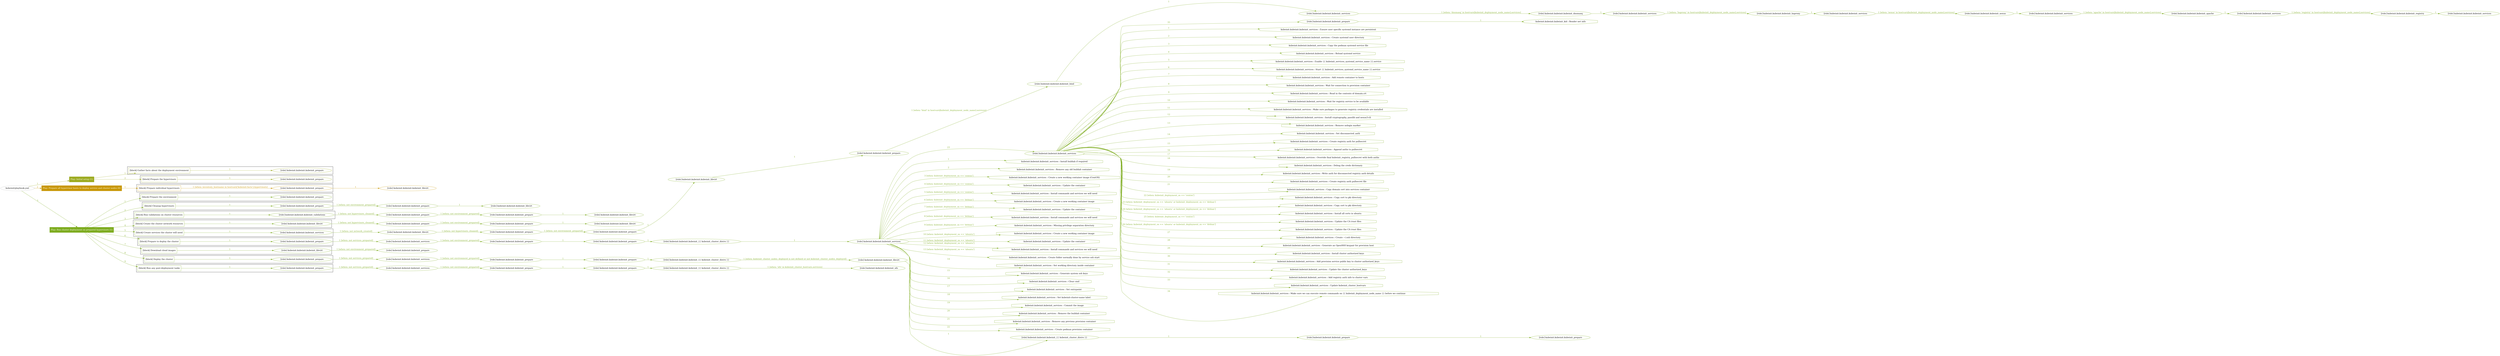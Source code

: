 digraph {
	graph [concentrate=true ordering=in rankdir=LR ratio=fill]
	edge [esep=5 sep=10]
	"kubeinit/playbook.yml" [id=root_node style=dotted]
	play_8774b0be [label="Play: Initial setup (1)" color="#9dab21" fontcolor="#ffffff" id=play_8774b0be shape=box style=filled tooltip=localhost]
	"kubeinit/playbook.yml" -> play_8774b0be [label="1 " color="#9dab21" fontcolor="#9dab21" id=edge_92ead882 labeltooltip="1 " tooltip="1 "]
	subgraph "kubeinit.kubeinit.kubeinit_prepare" {
		role_1db3392f [label="[role] kubeinit.kubeinit.kubeinit_prepare" color="#9dab21" id=role_1db3392f tooltip="kubeinit.kubeinit.kubeinit_prepare"]
	}
	subgraph "kubeinit.kubeinit.kubeinit_prepare" {
		role_54b53b9f [label="[role] kubeinit.kubeinit.kubeinit_prepare" color="#9dab21" id=role_54b53b9f tooltip="kubeinit.kubeinit.kubeinit_prepare"]
	}
	subgraph "Play: Initial setup (1)" {
		play_8774b0be -> block_75f5759e [label=1 color="#9dab21" fontcolor="#9dab21" id=edge_d12cad8c labeltooltip=1 tooltip=1]
		subgraph cluster_block_75f5759e {
			block_75f5759e [label="[block] Gather facts about the deployment environment" color="#9dab21" id=block_75f5759e labeltooltip="Gather facts about the deployment environment" shape=box tooltip="Gather facts about the deployment environment"]
			block_75f5759e -> role_1db3392f [label="1 " color="#9dab21" fontcolor="#9dab21" id=edge_f9d7414e labeltooltip="1 " tooltip="1 "]
		}
		play_8774b0be -> block_de0c59a8 [label=2 color="#9dab21" fontcolor="#9dab21" id=edge_176f17e1 labeltooltip=2 tooltip=2]
		subgraph cluster_block_de0c59a8 {
			block_de0c59a8 [label="[block] Prepare the hypervisors" color="#9dab21" id=block_de0c59a8 labeltooltip="Prepare the hypervisors" shape=box tooltip="Prepare the hypervisors"]
			block_de0c59a8 -> role_54b53b9f [label="1 " color="#9dab21" fontcolor="#9dab21" id=edge_6ca17f86 labeltooltip="1 " tooltip="1 "]
		}
	}
	play_31290392 [label="Play: Prepare all hypervisor hosts to deploy service and cluster nodes (0)" color="#c89704" fontcolor="#ffffff" id=play_31290392 shape=box style=filled tooltip="Play: Prepare all hypervisor hosts to deploy service and cluster nodes (0)"]
	"kubeinit/playbook.yml" -> play_31290392 [label="2 " color="#c89704" fontcolor="#c89704" id=edge_a55784fd labeltooltip="2 " tooltip="2 "]
	subgraph "kubeinit.kubeinit.kubeinit_libvirt" {
		role_3798c1d6 [label="[role] kubeinit.kubeinit.kubeinit_libvirt" color="#c89704" id=role_3798c1d6 tooltip="kubeinit.kubeinit.kubeinit_libvirt"]
	}
	subgraph "kubeinit.kubeinit.kubeinit_prepare" {
		role_c2274149 [label="[role] kubeinit.kubeinit.kubeinit_prepare" color="#c89704" id=role_c2274149 tooltip="kubeinit.kubeinit.kubeinit_prepare"]
		role_c2274149 -> role_3798c1d6 [label="1 " color="#c89704" fontcolor="#c89704" id=edge_2b22efb4 labeltooltip="1 " tooltip="1 "]
	}
	subgraph "Play: Prepare all hypervisor hosts to deploy service and cluster nodes (0)" {
		play_31290392 -> block_699ec554 [label=1 color="#c89704" fontcolor="#c89704" id=edge_7c6943c9 labeltooltip=1 tooltip=1]
		subgraph cluster_block_699ec554 {
			block_699ec554 [label="[block] Prepare individual hypervisors" color="#c89704" id=block_699ec554 labeltooltip="Prepare individual hypervisors" shape=box tooltip="Prepare individual hypervisors"]
			block_699ec554 -> role_c2274149 [label="1 [when: inventory_hostname in hostvars['kubeinit-facts'].hypervisors]" color="#c89704" fontcolor="#c89704" id=edge_d6590f26 labeltooltip="1 [when: inventory_hostname in hostvars['kubeinit-facts'].hypervisors]" tooltip="1 [when: inventory_hostname in hostvars['kubeinit-facts'].hypervisors]"]
		}
	}
	play_0b32c2d6 [label="Play: Run cluster deployment on prepared hypervisors (1)" color="#7eac20" fontcolor="#ffffff" id=play_0b32c2d6 shape=box style=filled tooltip=localhost]
	"kubeinit/playbook.yml" -> play_0b32c2d6 [label="3 " color="#7eac20" fontcolor="#7eac20" id=edge_aefe9e1b labeltooltip="3 " tooltip="3 "]
	subgraph "kubeinit.kubeinit.kubeinit_prepare" {
		role_d953279b [label="[role] kubeinit.kubeinit.kubeinit_prepare" color="#7eac20" id=role_d953279b tooltip="kubeinit.kubeinit.kubeinit_prepare"]
	}
	subgraph "kubeinit.kubeinit.kubeinit_libvirt" {
		role_ea78011c [label="[role] kubeinit.kubeinit.kubeinit_libvirt" color="#7eac20" id=role_ea78011c tooltip="kubeinit.kubeinit.kubeinit_libvirt"]
	}
	subgraph "kubeinit.kubeinit.kubeinit_prepare" {
		role_df1a29f0 [label="[role] kubeinit.kubeinit.kubeinit_prepare" color="#7eac20" id=role_df1a29f0 tooltip="kubeinit.kubeinit.kubeinit_prepare"]
		role_df1a29f0 -> role_ea78011c [label="1 " color="#7eac20" fontcolor="#7eac20" id=edge_437e73a8 labeltooltip="1 " tooltip="1 "]
	}
	subgraph "kubeinit.kubeinit.kubeinit_prepare" {
		role_a1004a87 [label="[role] kubeinit.kubeinit.kubeinit_prepare" color="#7eac20" id=role_a1004a87 tooltip="kubeinit.kubeinit.kubeinit_prepare"]
		role_a1004a87 -> role_df1a29f0 [label="1 [when: not environment_prepared]" color="#7eac20" fontcolor="#7eac20" id=edge_d0d634ce labeltooltip="1 [when: not environment_prepared]" tooltip="1 [when: not environment_prepared]"]
	}
	subgraph "kubeinit.kubeinit.kubeinit_libvirt" {
		role_8ba64a25 [label="[role] kubeinit.kubeinit.kubeinit_libvirt" color="#7eac20" id=role_8ba64a25 tooltip="kubeinit.kubeinit.kubeinit_libvirt"]
	}
	subgraph "kubeinit.kubeinit.kubeinit_prepare" {
		role_1888940d [label="[role] kubeinit.kubeinit.kubeinit_prepare" color="#7eac20" id=role_1888940d tooltip="kubeinit.kubeinit.kubeinit_prepare"]
		role_1888940d -> role_8ba64a25 [label="1 " color="#7eac20" fontcolor="#7eac20" id=edge_ecb25c34 labeltooltip="1 " tooltip="1 "]
	}
	subgraph "kubeinit.kubeinit.kubeinit_prepare" {
		role_4f71d24d [label="[role] kubeinit.kubeinit.kubeinit_prepare" color="#7eac20" id=role_4f71d24d tooltip="kubeinit.kubeinit.kubeinit_prepare"]
		role_4f71d24d -> role_1888940d [label="1 [when: not environment_prepared]" color="#7eac20" fontcolor="#7eac20" id=edge_0ccee9bb labeltooltip="1 [when: not environment_prepared]" tooltip="1 [when: not environment_prepared]"]
	}
	subgraph "kubeinit.kubeinit.kubeinit_validations" {
		role_4d388971 [label="[role] kubeinit.kubeinit.kubeinit_validations" color="#7eac20" id=role_4d388971 tooltip="kubeinit.kubeinit.kubeinit_validations"]
		role_4d388971 -> role_4f71d24d [label="1 [when: not hypervisors_cleaned]" color="#7eac20" fontcolor="#7eac20" id=edge_bb3cddf2 labeltooltip="1 [when: not hypervisors_cleaned]" tooltip="1 [when: not hypervisors_cleaned]"]
	}
	subgraph "kubeinit.kubeinit.kubeinit_libvirt" {
		role_4637c72a [label="[role] kubeinit.kubeinit.kubeinit_libvirt" color="#7eac20" id=role_4637c72a tooltip="kubeinit.kubeinit.kubeinit_libvirt"]
	}
	subgraph "kubeinit.kubeinit.kubeinit_prepare" {
		role_715363f0 [label="[role] kubeinit.kubeinit.kubeinit_prepare" color="#7eac20" id=role_715363f0 tooltip="kubeinit.kubeinit.kubeinit_prepare"]
		role_715363f0 -> role_4637c72a [label="1 " color="#7eac20" fontcolor="#7eac20" id=edge_e6294726 labeltooltip="1 " tooltip="1 "]
	}
	subgraph "kubeinit.kubeinit.kubeinit_prepare" {
		role_c792ef82 [label="[role] kubeinit.kubeinit.kubeinit_prepare" color="#7eac20" id=role_c792ef82 tooltip="kubeinit.kubeinit.kubeinit_prepare"]
		role_c792ef82 -> role_715363f0 [label="1 [when: not environment_prepared]" color="#7eac20" fontcolor="#7eac20" id=edge_2799901a labeltooltip="1 [when: not environment_prepared]" tooltip="1 [when: not environment_prepared]"]
	}
	subgraph "kubeinit.kubeinit.kubeinit_libvirt" {
		role_946191e3 [label="[role] kubeinit.kubeinit.kubeinit_libvirt" color="#7eac20" id=role_946191e3 tooltip="kubeinit.kubeinit.kubeinit_libvirt"]
		role_946191e3 -> role_c792ef82 [label="1 [when: not hypervisors_cleaned]" color="#7eac20" fontcolor="#7eac20" id=edge_c8dd2a8d labeltooltip="1 [when: not hypervisors_cleaned]" tooltip="1 [when: not hypervisors_cleaned]"]
	}
	subgraph "kubeinit.kubeinit.kubeinit_services" {
		role_bd8540e7 [label="[role] kubeinit.kubeinit.kubeinit_services" color="#7eac20" id=role_bd8540e7 tooltip="kubeinit.kubeinit.kubeinit_services"]
	}
	subgraph "kubeinit.kubeinit.kubeinit_registry" {
		role_774b4d88 [label="[role] kubeinit.kubeinit.kubeinit_registry" color="#7eac20" id=role_774b4d88 tooltip="kubeinit.kubeinit.kubeinit_registry"]
		role_774b4d88 -> role_bd8540e7 [label="1 " color="#7eac20" fontcolor="#7eac20" id=edge_14ee3b3d labeltooltip="1 " tooltip="1 "]
	}
	subgraph "kubeinit.kubeinit.kubeinit_services" {
		role_f8d15bce [label="[role] kubeinit.kubeinit.kubeinit_services" color="#7eac20" id=role_f8d15bce tooltip="kubeinit.kubeinit.kubeinit_services"]
		role_f8d15bce -> role_774b4d88 [label="1 [when: 'registry' in hostvars[kubeinit_deployment_node_name].services]" color="#7eac20" fontcolor="#7eac20" id=edge_18e31b6c labeltooltip="1 [when: 'registry' in hostvars[kubeinit_deployment_node_name].services]" tooltip="1 [when: 'registry' in hostvars[kubeinit_deployment_node_name].services]"]
	}
	subgraph "kubeinit.kubeinit.kubeinit_apache" {
		role_4e741f67 [label="[role] kubeinit.kubeinit.kubeinit_apache" color="#7eac20" id=role_4e741f67 tooltip="kubeinit.kubeinit.kubeinit_apache"]
		role_4e741f67 -> role_f8d15bce [label="1 " color="#7eac20" fontcolor="#7eac20" id=edge_6335d9b0 labeltooltip="1 " tooltip="1 "]
	}
	subgraph "kubeinit.kubeinit.kubeinit_services" {
		role_f25d28c1 [label="[role] kubeinit.kubeinit.kubeinit_services" color="#7eac20" id=role_f25d28c1 tooltip="kubeinit.kubeinit.kubeinit_services"]
		role_f25d28c1 -> role_4e741f67 [label="1 [when: 'apache' in hostvars[kubeinit_deployment_node_name].services]" color="#7eac20" fontcolor="#7eac20" id=edge_ea0bd2db labeltooltip="1 [when: 'apache' in hostvars[kubeinit_deployment_node_name].services]" tooltip="1 [when: 'apache' in hostvars[kubeinit_deployment_node_name].services]"]
	}
	subgraph "kubeinit.kubeinit.kubeinit_nexus" {
		role_7701eaa9 [label="[role] kubeinit.kubeinit.kubeinit_nexus" color="#7eac20" id=role_7701eaa9 tooltip="kubeinit.kubeinit.kubeinit_nexus"]
		role_7701eaa9 -> role_f25d28c1 [label="1 " color="#7eac20" fontcolor="#7eac20" id=edge_06eb2cdf labeltooltip="1 " tooltip="1 "]
	}
	subgraph "kubeinit.kubeinit.kubeinit_services" {
		role_c266e1cb [label="[role] kubeinit.kubeinit.kubeinit_services" color="#7eac20" id=role_c266e1cb tooltip="kubeinit.kubeinit.kubeinit_services"]
		role_c266e1cb -> role_7701eaa9 [label="1 [when: 'nexus' in hostvars[kubeinit_deployment_node_name].services]" color="#7eac20" fontcolor="#7eac20" id=edge_0884a549 labeltooltip="1 [when: 'nexus' in hostvars[kubeinit_deployment_node_name].services]" tooltip="1 [when: 'nexus' in hostvars[kubeinit_deployment_node_name].services]"]
	}
	subgraph "kubeinit.kubeinit.kubeinit_haproxy" {
		role_8fd268df [label="[role] kubeinit.kubeinit.kubeinit_haproxy" color="#7eac20" id=role_8fd268df tooltip="kubeinit.kubeinit.kubeinit_haproxy"]
		role_8fd268df -> role_c266e1cb [label="1 " color="#7eac20" fontcolor="#7eac20" id=edge_62abe4b1 labeltooltip="1 " tooltip="1 "]
	}
	subgraph "kubeinit.kubeinit.kubeinit_services" {
		role_57c3b954 [label="[role] kubeinit.kubeinit.kubeinit_services" color="#7eac20" id=role_57c3b954 tooltip="kubeinit.kubeinit.kubeinit_services"]
		role_57c3b954 -> role_8fd268df [label="1 [when: 'haproxy' in hostvars[kubeinit_deployment_node_name].services]" color="#7eac20" fontcolor="#7eac20" id=edge_6fe186a4 labeltooltip="1 [when: 'haproxy' in hostvars[kubeinit_deployment_node_name].services]" tooltip="1 [when: 'haproxy' in hostvars[kubeinit_deployment_node_name].services]"]
	}
	subgraph "kubeinit.kubeinit.kubeinit_dnsmasq" {
		role_00f175bc [label="[role] kubeinit.kubeinit.kubeinit_dnsmasq" color="#7eac20" id=role_00f175bc tooltip="kubeinit.kubeinit.kubeinit_dnsmasq"]
		role_00f175bc -> role_57c3b954 [label="1 " color="#7eac20" fontcolor="#7eac20" id=edge_96797b1a labeltooltip="1 " tooltip="1 "]
	}
	subgraph "kubeinit.kubeinit.kubeinit_services" {
		role_c22f41ba [label="[role] kubeinit.kubeinit.kubeinit_services" color="#7eac20" id=role_c22f41ba tooltip="kubeinit.kubeinit.kubeinit_services"]
		role_c22f41ba -> role_00f175bc [label="1 [when: 'dnsmasq' in hostvars[kubeinit_deployment_node_name].services]" color="#7eac20" fontcolor="#7eac20" id=edge_6a021b92 labeltooltip="1 [when: 'dnsmasq' in hostvars[kubeinit_deployment_node_name].services]" tooltip="1 [when: 'dnsmasq' in hostvars[kubeinit_deployment_node_name].services]"]
	}
	subgraph "kubeinit.kubeinit.kubeinit_bind" {
		role_ad540df6 [label="[role] kubeinit.kubeinit.kubeinit_bind" color="#7eac20" id=role_ad540df6 tooltip="kubeinit.kubeinit.kubeinit_bind"]
		role_ad540df6 -> role_c22f41ba [label="1 " color="#7eac20" fontcolor="#7eac20" id=edge_9d96789f labeltooltip="1 " tooltip="1 "]
	}
	subgraph "kubeinit.kubeinit.kubeinit_prepare" {
		role_d3eb1b7e [label="[role] kubeinit.kubeinit.kubeinit_prepare" color="#7eac20" id=role_d3eb1b7e tooltip="kubeinit.kubeinit.kubeinit_prepare"]
		role_d3eb1b7e -> role_ad540df6 [label="1 [when: 'bind' in hostvars[kubeinit_deployment_node_name].services]" color="#7eac20" fontcolor="#7eac20" id=edge_265d057b labeltooltip="1 [when: 'bind' in hostvars[kubeinit_deployment_node_name].services]" tooltip="1 [when: 'bind' in hostvars[kubeinit_deployment_node_name].services]"]
	}
	subgraph "kubeinit.kubeinit.kubeinit_libvirt" {
		role_bacbe07d [label="[role] kubeinit.kubeinit.kubeinit_libvirt" color="#7eac20" id=role_bacbe07d tooltip="kubeinit.kubeinit.kubeinit_libvirt"]
		role_bacbe07d -> role_d3eb1b7e [label="1 " color="#7eac20" fontcolor="#7eac20" id=edge_db7d3180 labeltooltip="1 " tooltip="1 "]
	}
	subgraph "kubeinit.kubeinit.kubeinit_prepare" {
		role_0b0d3f0a [label="[role] kubeinit.kubeinit.kubeinit_prepare" color="#7eac20" id=role_0b0d3f0a tooltip="kubeinit.kubeinit.kubeinit_prepare"]
		role_0b0d3f0a -> role_bacbe07d [label="1 " color="#7eac20" fontcolor="#7eac20" id=edge_718ef7ad labeltooltip="1 " tooltip="1 "]
	}
	subgraph "kubeinit.kubeinit.kubeinit_prepare" {
		role_5fee6f0a [label="[role] kubeinit.kubeinit.kubeinit_prepare" color="#7eac20" id=role_5fee6f0a tooltip="kubeinit.kubeinit.kubeinit_prepare"]
		role_5fee6f0a -> role_0b0d3f0a [label="1 [when: not environment_prepared]" color="#7eac20" fontcolor="#7eac20" id=edge_a136906c labeltooltip="1 [when: not environment_prepared]" tooltip="1 [when: not environment_prepared]"]
	}
	subgraph "kubeinit.kubeinit.kubeinit_libvirt" {
		role_64f3bfda [label="[role] kubeinit.kubeinit.kubeinit_libvirt" color="#7eac20" id=role_64f3bfda tooltip="kubeinit.kubeinit.kubeinit_libvirt"]
		role_64f3bfda -> role_5fee6f0a [label="1 [when: not hypervisors_cleaned]" color="#7eac20" fontcolor="#7eac20" id=edge_8cb4c36d labeltooltip="1 [when: not hypervisors_cleaned]" tooltip="1 [when: not hypervisors_cleaned]"]
	}
	subgraph "kubeinit.kubeinit.kubeinit_services" {
		role_c8073d90 [label="[role] kubeinit.kubeinit.kubeinit_services" color="#7eac20" id=role_c8073d90 tooltip="kubeinit.kubeinit.kubeinit_services"]
		role_c8073d90 -> role_64f3bfda [label="1 [when: not network_created]" color="#7eac20" fontcolor="#7eac20" id=edge_8594a2e7 labeltooltip="1 [when: not network_created]" tooltip="1 [when: not network_created]"]
	}
	subgraph "kubeinit.kubeinit.kubeinit_prepare" {
		role_23b8cc78 [label="[role] kubeinit.kubeinit.kubeinit_prepare" color="#7eac20" id=role_23b8cc78 tooltip="kubeinit.kubeinit.kubeinit_prepare"]
		task_e87f78fa [label="kubeinit.kubeinit.kubeinit_kid : Render net info" color="#7eac20" id=task_e87f78fa shape=octagon tooltip="kubeinit.kubeinit.kubeinit_kid : Render net info"]
		role_23b8cc78 -> task_e87f78fa [label="1 " color="#7eac20" fontcolor="#7eac20" id=edge_b864a1bd labeltooltip="1 " tooltip="1 "]
	}
	subgraph "kubeinit.kubeinit.kubeinit_services" {
		role_0b931988 [label="[role] kubeinit.kubeinit.kubeinit_services" color="#7eac20" id=role_0b931988 tooltip="kubeinit.kubeinit.kubeinit_services"]
		task_8e6358ee [label="kubeinit.kubeinit.kubeinit_services : Ensure user specific systemd instance are persistent" color="#7eac20" id=task_8e6358ee shape=octagon tooltip="kubeinit.kubeinit.kubeinit_services : Ensure user specific systemd instance are persistent"]
		role_0b931988 -> task_8e6358ee [label="1 " color="#7eac20" fontcolor="#7eac20" id=edge_70976d4d labeltooltip="1 " tooltip="1 "]
		task_d30d2c7b [label="kubeinit.kubeinit.kubeinit_services : Create systemd user directory" color="#7eac20" id=task_d30d2c7b shape=octagon tooltip="kubeinit.kubeinit.kubeinit_services : Create systemd user directory"]
		role_0b931988 -> task_d30d2c7b [label="2 " color="#7eac20" fontcolor="#7eac20" id=edge_af42335c labeltooltip="2 " tooltip="2 "]
		task_0d0ac71a [label="kubeinit.kubeinit.kubeinit_services : Copy the podman systemd service file" color="#7eac20" id=task_0d0ac71a shape=octagon tooltip="kubeinit.kubeinit.kubeinit_services : Copy the podman systemd service file"]
		role_0b931988 -> task_0d0ac71a [label="3 " color="#7eac20" fontcolor="#7eac20" id=edge_460931c7 labeltooltip="3 " tooltip="3 "]
		task_f2f97e0a [label="kubeinit.kubeinit.kubeinit_services : Reload systemd service" color="#7eac20" id=task_f2f97e0a shape=octagon tooltip="kubeinit.kubeinit.kubeinit_services : Reload systemd service"]
		role_0b931988 -> task_f2f97e0a [label="4 " color="#7eac20" fontcolor="#7eac20" id=edge_f1b06a69 labeltooltip="4 " tooltip="4 "]
		task_cee9300f [label="kubeinit.kubeinit.kubeinit_services : Enable {{ kubeinit_services_systemd_service_name }}.service" color="#7eac20" id=task_cee9300f shape=octagon tooltip="kubeinit.kubeinit.kubeinit_services : Enable {{ kubeinit_services_systemd_service_name }}.service"]
		role_0b931988 -> task_cee9300f [label="5 " color="#7eac20" fontcolor="#7eac20" id=edge_416ed9bc labeltooltip="5 " tooltip="5 "]
		task_d300cb37 [label="kubeinit.kubeinit.kubeinit_services : Start {{ kubeinit_services_systemd_service_name }}.service" color="#7eac20" id=task_d300cb37 shape=octagon tooltip="kubeinit.kubeinit.kubeinit_services : Start {{ kubeinit_services_systemd_service_name }}.service"]
		role_0b931988 -> task_d300cb37 [label="6 " color="#7eac20" fontcolor="#7eac20" id=edge_761bda50 labeltooltip="6 " tooltip="6 "]
		task_dfc699cd [label="kubeinit.kubeinit.kubeinit_services : Add remote container to hosts" color="#7eac20" id=task_dfc699cd shape=octagon tooltip="kubeinit.kubeinit.kubeinit_services : Add remote container to hosts"]
		role_0b931988 -> task_dfc699cd [label="7 " color="#7eac20" fontcolor="#7eac20" id=edge_483e7bc7 labeltooltip="7 " tooltip="7 "]
		task_3c8a3a94 [label="kubeinit.kubeinit.kubeinit_services : Wait for connection to provision container" color="#7eac20" id=task_3c8a3a94 shape=octagon tooltip="kubeinit.kubeinit.kubeinit_services : Wait for connection to provision container"]
		role_0b931988 -> task_3c8a3a94 [label="8 " color="#7eac20" fontcolor="#7eac20" id=edge_d02d9286 labeltooltip="8 " tooltip="8 "]
		task_a9eeb6cc [label="kubeinit.kubeinit.kubeinit_services : Read in the contents of domain.crt" color="#7eac20" id=task_a9eeb6cc shape=octagon tooltip="kubeinit.kubeinit.kubeinit_services : Read in the contents of domain.crt"]
		role_0b931988 -> task_a9eeb6cc [label="9 " color="#7eac20" fontcolor="#7eac20" id=edge_f1ea626e labeltooltip="9 " tooltip="9 "]
		task_1c89e1c5 [label="kubeinit.kubeinit.kubeinit_services : Wait for registry service to be available" color="#7eac20" id=task_1c89e1c5 shape=octagon tooltip="kubeinit.kubeinit.kubeinit_services : Wait for registry service to be available"]
		role_0b931988 -> task_1c89e1c5 [label="10 " color="#7eac20" fontcolor="#7eac20" id=edge_1b1d1f3e labeltooltip="10 " tooltip="10 "]
		task_866ba4bb [label="kubeinit.kubeinit.kubeinit_services : Make sure packages to generate registry credentials are installed" color="#7eac20" id=task_866ba4bb shape=octagon tooltip="kubeinit.kubeinit.kubeinit_services : Make sure packages to generate registry credentials are installed"]
		role_0b931988 -> task_866ba4bb [label="11 " color="#7eac20" fontcolor="#7eac20" id=edge_68a05267 labeltooltip="11 " tooltip="11 "]
		task_b51231b5 [label="kubeinit.kubeinit.kubeinit_services : Install cryptography, passlib and nexus3-cli" color="#7eac20" id=task_b51231b5 shape=octagon tooltip="kubeinit.kubeinit.kubeinit_services : Install cryptography, passlib and nexus3-cli"]
		role_0b931988 -> task_b51231b5 [label="12 " color="#7eac20" fontcolor="#7eac20" id=edge_83d80ad8 labeltooltip="12 " tooltip="12 "]
		task_9ecb496d [label="kubeinit.kubeinit.kubeinit_services : Remove nologin marker" color="#7eac20" id=task_9ecb496d shape=octagon tooltip="kubeinit.kubeinit.kubeinit_services : Remove nologin marker"]
		role_0b931988 -> task_9ecb496d [label="13 " color="#7eac20" fontcolor="#7eac20" id=edge_a4dba48c labeltooltip="13 " tooltip="13 "]
		task_3a5868a0 [label="kubeinit.kubeinit.kubeinit_services : Set disconnected_auth" color="#7eac20" id=task_3a5868a0 shape=octagon tooltip="kubeinit.kubeinit.kubeinit_services : Set disconnected_auth"]
		role_0b931988 -> task_3a5868a0 [label="14 " color="#7eac20" fontcolor="#7eac20" id=edge_d191f5f8 labeltooltip="14 " tooltip="14 "]
		task_e254ff9c [label="kubeinit.kubeinit.kubeinit_services : Create registry auth for pullsecret" color="#7eac20" id=task_e254ff9c shape=octagon tooltip="kubeinit.kubeinit.kubeinit_services : Create registry auth for pullsecret"]
		role_0b931988 -> task_e254ff9c [label="15 " color="#7eac20" fontcolor="#7eac20" id=edge_525e7d64 labeltooltip="15 " tooltip="15 "]
		task_0dc2affd [label="kubeinit.kubeinit.kubeinit_services : Append auths to pullsecret" color="#7eac20" id=task_0dc2affd shape=octagon tooltip="kubeinit.kubeinit.kubeinit_services : Append auths to pullsecret"]
		role_0b931988 -> task_0dc2affd [label="16 " color="#7eac20" fontcolor="#7eac20" id=edge_7249c8e1 labeltooltip="16 " tooltip="16 "]
		task_b30a85b5 [label="kubeinit.kubeinit.kubeinit_services : Override final kubeinit_registry_pullsecret with both auths" color="#7eac20" id=task_b30a85b5 shape=octagon tooltip="kubeinit.kubeinit.kubeinit_services : Override final kubeinit_registry_pullsecret with both auths"]
		role_0b931988 -> task_b30a85b5 [label="17 " color="#7eac20" fontcolor="#7eac20" id=edge_9500c517 labeltooltip="17 " tooltip="17 "]
		task_289448ab [label="kubeinit.kubeinit.kubeinit_services : Debug the creds dictionary" color="#7eac20" id=task_289448ab shape=octagon tooltip="kubeinit.kubeinit.kubeinit_services : Debug the creds dictionary"]
		role_0b931988 -> task_289448ab [label="18 " color="#7eac20" fontcolor="#7eac20" id=edge_06876b94 labeltooltip="18 " tooltip="18 "]
		task_d53efdfe [label="kubeinit.kubeinit.kubeinit_services : Write auth for disconnected registry auth details" color="#7eac20" id=task_d53efdfe shape=octagon tooltip="kubeinit.kubeinit.kubeinit_services : Write auth for disconnected registry auth details"]
		role_0b931988 -> task_d53efdfe [label="19 " color="#7eac20" fontcolor="#7eac20" id=edge_53ee1f42 labeltooltip="19 " tooltip="19 "]
		task_386d823d [label="kubeinit.kubeinit.kubeinit_services : Create registry auth pullsecret file" color="#7eac20" id=task_386d823d shape=octagon tooltip="kubeinit.kubeinit.kubeinit_services : Create registry auth pullsecret file"]
		role_0b931988 -> task_386d823d [label="20 " color="#7eac20" fontcolor="#7eac20" id=edge_f3721bea labeltooltip="20 " tooltip="20 "]
		task_dd2c49db [label="kubeinit.kubeinit.kubeinit_services : Copy domain cert into services container" color="#7eac20" id=task_dd2c49db shape=octagon tooltip="kubeinit.kubeinit.kubeinit_services : Copy domain cert into services container"]
		role_0b931988 -> task_dd2c49db [label="21 " color="#7eac20" fontcolor="#7eac20" id=edge_3bd8823f labeltooltip="21 " tooltip="21 "]
		task_80c1392b [label="kubeinit.kubeinit.kubeinit_services : Copy cert to pki directory" color="#7eac20" id=task_80c1392b shape=octagon tooltip="kubeinit.kubeinit.kubeinit_services : Copy cert to pki directory"]
		role_0b931988 -> task_80c1392b [label="22 [when: kubeinit_deployment_os == 'centos']" color="#7eac20" fontcolor="#7eac20" id=edge_2fdb26c5 labeltooltip="22 [when: kubeinit_deployment_os == 'centos']" tooltip="22 [when: kubeinit_deployment_os == 'centos']"]
		task_c9712d68 [label="kubeinit.kubeinit.kubeinit_services : Copy cert to pki directory" color="#7eac20" id=task_c9712d68 shape=octagon tooltip="kubeinit.kubeinit.kubeinit_services : Copy cert to pki directory"]
		role_0b931988 -> task_c9712d68 [label="23 [when: kubeinit_deployment_os == 'ubuntu' or kubeinit_deployment_os == 'debian']" color="#7eac20" fontcolor="#7eac20" id=edge_1956d030 labeltooltip="23 [when: kubeinit_deployment_os == 'ubuntu' or kubeinit_deployment_os == 'debian']" tooltip="23 [when: kubeinit_deployment_os == 'ubuntu' or kubeinit_deployment_os == 'debian']"]
		task_da2b4f51 [label="kubeinit.kubeinit.kubeinit_services : Install all certs in ubuntu" color="#7eac20" id=task_da2b4f51 shape=octagon tooltip="kubeinit.kubeinit.kubeinit_services : Install all certs in ubuntu"]
		role_0b931988 -> task_da2b4f51 [label="24 [when: kubeinit_deployment_os == 'ubuntu' or kubeinit_deployment_os == 'debian']" color="#7eac20" fontcolor="#7eac20" id=edge_58b9be79 labeltooltip="24 [when: kubeinit_deployment_os == 'ubuntu' or kubeinit_deployment_os == 'debian']" tooltip="24 [when: kubeinit_deployment_os == 'ubuntu' or kubeinit_deployment_os == 'debian']"]
		task_b94e2bfd [label="kubeinit.kubeinit.kubeinit_services : Update the CA trust files" color="#7eac20" id=task_b94e2bfd shape=octagon tooltip="kubeinit.kubeinit.kubeinit_services : Update the CA trust files"]
		role_0b931988 -> task_b94e2bfd [label="25 [when: kubeinit_deployment_os == 'centos']" color="#7eac20" fontcolor="#7eac20" id=edge_474a425c labeltooltip="25 [when: kubeinit_deployment_os == 'centos']" tooltip="25 [when: kubeinit_deployment_os == 'centos']"]
		task_7583adc7 [label="kubeinit.kubeinit.kubeinit_services : Update the CA trust files" color="#7eac20" id=task_7583adc7 shape=octagon tooltip="kubeinit.kubeinit.kubeinit_services : Update the CA trust files"]
		role_0b931988 -> task_7583adc7 [label="26 [when: kubeinit_deployment_os == 'ubuntu' or kubeinit_deployment_os == 'debian']" color="#7eac20" fontcolor="#7eac20" id=edge_8f9f623b labeltooltip="26 [when: kubeinit_deployment_os == 'ubuntu' or kubeinit_deployment_os == 'debian']" tooltip="26 [when: kubeinit_deployment_os == 'ubuntu' or kubeinit_deployment_os == 'debian']"]
		task_ca400b58 [label="kubeinit.kubeinit.kubeinit_services : Create ~/.ssh directory" color="#7eac20" id=task_ca400b58 shape=octagon tooltip="kubeinit.kubeinit.kubeinit_services : Create ~/.ssh directory"]
		role_0b931988 -> task_ca400b58 [label="27 " color="#7eac20" fontcolor="#7eac20" id=edge_56f13eb9 labeltooltip="27 " tooltip="27 "]
		task_c635438b [label="kubeinit.kubeinit.kubeinit_services : Generate an OpenSSH keypair for provision host" color="#7eac20" id=task_c635438b shape=octagon tooltip="kubeinit.kubeinit.kubeinit_services : Generate an OpenSSH keypair for provision host"]
		role_0b931988 -> task_c635438b [label="28 " color="#7eac20" fontcolor="#7eac20" id=edge_3fa2f6e7 labeltooltip="28 " tooltip="28 "]
		task_5e229cdd [label="kubeinit.kubeinit.kubeinit_services : Install cluster authorized keys" color="#7eac20" id=task_5e229cdd shape=octagon tooltip="kubeinit.kubeinit.kubeinit_services : Install cluster authorized keys"]
		role_0b931988 -> task_5e229cdd [label="29 " color="#7eac20" fontcolor="#7eac20" id=edge_5ee8cca7 labeltooltip="29 " tooltip="29 "]
		task_363f955c [label="kubeinit.kubeinit.kubeinit_services : Add provision service public key to cluster authorized_keys" color="#7eac20" id=task_363f955c shape=octagon tooltip="kubeinit.kubeinit.kubeinit_services : Add provision service public key to cluster authorized_keys"]
		role_0b931988 -> task_363f955c [label="30 " color="#7eac20" fontcolor="#7eac20" id=edge_9458e4ff labeltooltip="30 " tooltip="30 "]
		task_78f75cee [label="kubeinit.kubeinit.kubeinit_services : Update the cluster authorized_keys" color="#7eac20" id=task_78f75cee shape=octagon tooltip="kubeinit.kubeinit.kubeinit_services : Update the cluster authorized_keys"]
		role_0b931988 -> task_78f75cee [label="31 " color="#7eac20" fontcolor="#7eac20" id=edge_5c26e2d5 labeltooltip="31 " tooltip="31 "]
		task_ec5f6b58 [label="kubeinit.kubeinit.kubeinit_services : Add registry auth info to cluster vars" color="#7eac20" id=task_ec5f6b58 shape=octagon tooltip="kubeinit.kubeinit.kubeinit_services : Add registry auth info to cluster vars"]
		role_0b931988 -> task_ec5f6b58 [label="32 " color="#7eac20" fontcolor="#7eac20" id=edge_78f789a0 labeltooltip="32 " tooltip="32 "]
		task_bbbeee8a [label="kubeinit.kubeinit.kubeinit_services : Update kubeinit_cluster_hostvars" color="#7eac20" id=task_bbbeee8a shape=octagon tooltip="kubeinit.kubeinit.kubeinit_services : Update kubeinit_cluster_hostvars"]
		role_0b931988 -> task_bbbeee8a [label="33 " color="#7eac20" fontcolor="#7eac20" id=edge_b6c04300 labeltooltip="33 " tooltip="33 "]
		task_f7f09008 [label="kubeinit.kubeinit.kubeinit_services : Make sure we can execute remote commands on {{ kubeinit_deployment_node_name }} before we continue" color="#7eac20" id=task_f7f09008 shape=octagon tooltip="kubeinit.kubeinit.kubeinit_services : Make sure we can execute remote commands on {{ kubeinit_deployment_node_name }} before we continue"]
		role_0b931988 -> task_f7f09008 [label="34 " color="#7eac20" fontcolor="#7eac20" id=edge_694b062b labeltooltip="34 " tooltip="34 "]
		role_0b931988 -> role_23b8cc78 [label="35 " color="#7eac20" fontcolor="#7eac20" id=edge_35185530 labeltooltip="35 " tooltip="35 "]
	}
	subgraph "kubeinit.kubeinit.kubeinit_services" {
		role_f34e386b [label="[role] kubeinit.kubeinit.kubeinit_services" color="#7eac20" id=role_f34e386b tooltip="kubeinit.kubeinit.kubeinit_services"]
		task_5865f360 [label="kubeinit.kubeinit.kubeinit_services : Install buildah if required" color="#7eac20" id=task_5865f360 shape=octagon tooltip="kubeinit.kubeinit.kubeinit_services : Install buildah if required"]
		role_f34e386b -> task_5865f360 [label="1 " color="#7eac20" fontcolor="#7eac20" id=edge_eef30135 labeltooltip="1 " tooltip="1 "]
		task_67d72118 [label="kubeinit.kubeinit.kubeinit_services : Remove any old buildah container" color="#7eac20" id=task_67d72118 shape=octagon tooltip="kubeinit.kubeinit.kubeinit_services : Remove any old buildah container"]
		role_f34e386b -> task_67d72118 [label="2 " color="#7eac20" fontcolor="#7eac20" id=edge_45fc4868 labeltooltip="2 " tooltip="2 "]
		task_8a63b066 [label="kubeinit.kubeinit.kubeinit_services : Create a new working container image (CentOS)" color="#7eac20" id=task_8a63b066 shape=octagon tooltip="kubeinit.kubeinit.kubeinit_services : Create a new working container image (CentOS)"]
		role_f34e386b -> task_8a63b066 [label="3 [when: kubeinit_deployment_os == 'centos']" color="#7eac20" fontcolor="#7eac20" id=edge_25129d1c labeltooltip="3 [when: kubeinit_deployment_os == 'centos']" tooltip="3 [when: kubeinit_deployment_os == 'centos']"]
		task_36602109 [label="kubeinit.kubeinit.kubeinit_services : Update the container" color="#7eac20" id=task_36602109 shape=octagon tooltip="kubeinit.kubeinit.kubeinit_services : Update the container"]
		role_f34e386b -> task_36602109 [label="4 [when: kubeinit_deployment_os == 'centos']" color="#7eac20" fontcolor="#7eac20" id=edge_f977a5c2 labeltooltip="4 [when: kubeinit_deployment_os == 'centos']" tooltip="4 [when: kubeinit_deployment_os == 'centos']"]
		task_d63ae56f [label="kubeinit.kubeinit.kubeinit_services : Install commands and services we will need" color="#7eac20" id=task_d63ae56f shape=octagon tooltip="kubeinit.kubeinit.kubeinit_services : Install commands and services we will need"]
		role_f34e386b -> task_d63ae56f [label="5 [when: kubeinit_deployment_os == 'centos']" color="#7eac20" fontcolor="#7eac20" id=edge_f3089ecb labeltooltip="5 [when: kubeinit_deployment_os == 'centos']" tooltip="5 [when: kubeinit_deployment_os == 'centos']"]
		task_03b52109 [label="kubeinit.kubeinit.kubeinit_services : Create a new working container image" color="#7eac20" id=task_03b52109 shape=octagon tooltip="kubeinit.kubeinit.kubeinit_services : Create a new working container image"]
		role_f34e386b -> task_03b52109 [label="6 [when: kubeinit_deployment_os == 'debian']" color="#7eac20" fontcolor="#7eac20" id=edge_05d06760 labeltooltip="6 [when: kubeinit_deployment_os == 'debian']" tooltip="6 [when: kubeinit_deployment_os == 'debian']"]
		task_df51ba9d [label="kubeinit.kubeinit.kubeinit_services : Update the container" color="#7eac20" id=task_df51ba9d shape=octagon tooltip="kubeinit.kubeinit.kubeinit_services : Update the container"]
		role_f34e386b -> task_df51ba9d [label="7 [when: kubeinit_deployment_os == 'debian']" color="#7eac20" fontcolor="#7eac20" id=edge_8cfd525c labeltooltip="7 [when: kubeinit_deployment_os == 'debian']" tooltip="7 [when: kubeinit_deployment_os == 'debian']"]
		task_9f1d13b0 [label="kubeinit.kubeinit.kubeinit_services : Install commands and services we will need" color="#7eac20" id=task_9f1d13b0 shape=octagon tooltip="kubeinit.kubeinit.kubeinit_services : Install commands and services we will need"]
		role_f34e386b -> task_9f1d13b0 [label="8 [when: kubeinit_deployment_os == 'debian']" color="#7eac20" fontcolor="#7eac20" id=edge_4df116a1 labeltooltip="8 [when: kubeinit_deployment_os == 'debian']" tooltip="8 [when: kubeinit_deployment_os == 'debian']"]
		task_c255f3ca [label="kubeinit.kubeinit.kubeinit_services : Missing privilege separation directory" color="#7eac20" id=task_c255f3ca shape=octagon tooltip="kubeinit.kubeinit.kubeinit_services : Missing privilege separation directory"]
		role_f34e386b -> task_c255f3ca [label="9 [when: kubeinit_deployment_os == 'debian']" color="#7eac20" fontcolor="#7eac20" id=edge_41e48e2f labeltooltip="9 [when: kubeinit_deployment_os == 'debian']" tooltip="9 [when: kubeinit_deployment_os == 'debian']"]
		task_7850e8a7 [label="kubeinit.kubeinit.kubeinit_services : Create a new working container image" color="#7eac20" id=task_7850e8a7 shape=octagon tooltip="kubeinit.kubeinit.kubeinit_services : Create a new working container image"]
		role_f34e386b -> task_7850e8a7 [label="10 [when: kubeinit_deployment_os == 'ubuntu']" color="#7eac20" fontcolor="#7eac20" id=edge_a3dbaa45 labeltooltip="10 [when: kubeinit_deployment_os == 'ubuntu']" tooltip="10 [when: kubeinit_deployment_os == 'ubuntu']"]
		task_0f769682 [label="kubeinit.kubeinit.kubeinit_services : Update the container" color="#7eac20" id=task_0f769682 shape=octagon tooltip="kubeinit.kubeinit.kubeinit_services : Update the container"]
		role_f34e386b -> task_0f769682 [label="11 [when: kubeinit_deployment_os == 'ubuntu']" color="#7eac20" fontcolor="#7eac20" id=edge_12be6432 labeltooltip="11 [when: kubeinit_deployment_os == 'ubuntu']" tooltip="11 [when: kubeinit_deployment_os == 'ubuntu']"]
		task_39d33353 [label="kubeinit.kubeinit.kubeinit_services : Install commands and services we will need" color="#7eac20" id=task_39d33353 shape=octagon tooltip="kubeinit.kubeinit.kubeinit_services : Install commands and services we will need"]
		role_f34e386b -> task_39d33353 [label="12 [when: kubeinit_deployment_os == 'ubuntu']" color="#7eac20" fontcolor="#7eac20" id=edge_5319473d labeltooltip="12 [when: kubeinit_deployment_os == 'ubuntu']" tooltip="12 [when: kubeinit_deployment_os == 'ubuntu']"]
		task_e2b115b2 [label="kubeinit.kubeinit.kubeinit_services : Create folder normally done by service ssh start" color="#7eac20" id=task_e2b115b2 shape=octagon tooltip="kubeinit.kubeinit.kubeinit_services : Create folder normally done by service ssh start"]
		role_f34e386b -> task_e2b115b2 [label="13 [when: kubeinit_deployment_os == 'ubuntu']" color="#7eac20" fontcolor="#7eac20" id=edge_c7c26695 labeltooltip="13 [when: kubeinit_deployment_os == 'ubuntu']" tooltip="13 [when: kubeinit_deployment_os == 'ubuntu']"]
		task_a9fa81ba [label="kubeinit.kubeinit.kubeinit_services : Set working directory inside container" color="#7eac20" id=task_a9fa81ba shape=octagon tooltip="kubeinit.kubeinit.kubeinit_services : Set working directory inside container"]
		role_f34e386b -> task_a9fa81ba [label="14 " color="#7eac20" fontcolor="#7eac20" id=edge_27d8069f labeltooltip="14 " tooltip="14 "]
		task_0b47cb31 [label="kubeinit.kubeinit.kubeinit_services : Generate system ssh keys" color="#7eac20" id=task_0b47cb31 shape=octagon tooltip="kubeinit.kubeinit.kubeinit_services : Generate system ssh keys"]
		role_f34e386b -> task_0b47cb31 [label="15 " color="#7eac20" fontcolor="#7eac20" id=edge_1cf305bc labeltooltip="15 " tooltip="15 "]
		task_2ccbe924 [label="kubeinit.kubeinit.kubeinit_services : Clear cmd" color="#7eac20" id=task_2ccbe924 shape=octagon tooltip="kubeinit.kubeinit.kubeinit_services : Clear cmd"]
		role_f34e386b -> task_2ccbe924 [label="16 " color="#7eac20" fontcolor="#7eac20" id=edge_a32b32b9 labeltooltip="16 " tooltip="16 "]
		task_3df0cac9 [label="kubeinit.kubeinit.kubeinit_services : Set entrypoint" color="#7eac20" id=task_3df0cac9 shape=octagon tooltip="kubeinit.kubeinit.kubeinit_services : Set entrypoint"]
		role_f34e386b -> task_3df0cac9 [label="17 " color="#7eac20" fontcolor="#7eac20" id=edge_c0f307f5 labeltooltip="17 " tooltip="17 "]
		task_c0bb16f0 [label="kubeinit.kubeinit.kubeinit_services : Set kubeinit-cluster-name label" color="#7eac20" id=task_c0bb16f0 shape=octagon tooltip="kubeinit.kubeinit.kubeinit_services : Set kubeinit-cluster-name label"]
		role_f34e386b -> task_c0bb16f0 [label="18 " color="#7eac20" fontcolor="#7eac20" id=edge_9c8fbaf6 labeltooltip="18 " tooltip="18 "]
		task_73090a30 [label="kubeinit.kubeinit.kubeinit_services : Commit the image" color="#7eac20" id=task_73090a30 shape=octagon tooltip="kubeinit.kubeinit.kubeinit_services : Commit the image"]
		role_f34e386b -> task_73090a30 [label="19 " color="#7eac20" fontcolor="#7eac20" id=edge_147a0923 labeltooltip="19 " tooltip="19 "]
		task_e1082dff [label="kubeinit.kubeinit.kubeinit_services : Remove the buildah container" color="#7eac20" id=task_e1082dff shape=octagon tooltip="kubeinit.kubeinit.kubeinit_services : Remove the buildah container"]
		role_f34e386b -> task_e1082dff [label="20 " color="#7eac20" fontcolor="#7eac20" id=edge_0cf3eeb6 labeltooltip="20 " tooltip="20 "]
		task_9cc84e70 [label="kubeinit.kubeinit.kubeinit_services : Remove any previous provision container" color="#7eac20" id=task_9cc84e70 shape=octagon tooltip="kubeinit.kubeinit.kubeinit_services : Remove any previous provision container"]
		role_f34e386b -> task_9cc84e70 [label="21 " color="#7eac20" fontcolor="#7eac20" id=edge_ff2448be labeltooltip="21 " tooltip="21 "]
		task_31412cca [label="kubeinit.kubeinit.kubeinit_services : Create podman provision container" color="#7eac20" id=task_31412cca shape=octagon tooltip="kubeinit.kubeinit.kubeinit_services : Create podman provision container"]
		role_f34e386b -> task_31412cca [label="22 " color="#7eac20" fontcolor="#7eac20" id=edge_6243ea42 labeltooltip="22 " tooltip="22 "]
		role_f34e386b -> role_0b931988 [label="23 " color="#7eac20" fontcolor="#7eac20" id=edge_8a07cd10 labeltooltip="23 " tooltip="23 "]
	}
	subgraph "kubeinit.kubeinit.kubeinit_{{ kubeinit_cluster_distro }}" {
		role_b2bd331e [label="[role] kubeinit.kubeinit.kubeinit_{{ kubeinit_cluster_distro }}" color="#7eac20" id=role_b2bd331e tooltip="kubeinit.kubeinit.kubeinit_{{ kubeinit_cluster_distro }}"]
		role_b2bd331e -> role_f34e386b [label="1 " color="#7eac20" fontcolor="#7eac20" id=edge_c13b3d96 labeltooltip="1 " tooltip="1 "]
	}
	subgraph "kubeinit.kubeinit.kubeinit_prepare" {
		role_df6aef3c [label="[role] kubeinit.kubeinit.kubeinit_prepare" color="#7eac20" id=role_df6aef3c tooltip="kubeinit.kubeinit.kubeinit_prepare"]
		role_df6aef3c -> role_b2bd331e [label="1 " color="#7eac20" fontcolor="#7eac20" id=edge_8c912df9 labeltooltip="1 " tooltip="1 "]
	}
	subgraph "kubeinit.kubeinit.kubeinit_prepare" {
		role_99a61464 [label="[role] kubeinit.kubeinit.kubeinit_prepare" color="#7eac20" id=role_99a61464 tooltip="kubeinit.kubeinit.kubeinit_prepare"]
		role_99a61464 -> role_df6aef3c [label="1 " color="#7eac20" fontcolor="#7eac20" id=edge_3c2a7fc5 labeltooltip="1 " tooltip="1 "]
	}
	subgraph "kubeinit.kubeinit.kubeinit_services" {
		role_1782fbc4 [label="[role] kubeinit.kubeinit.kubeinit_services" color="#7eac20" id=role_1782fbc4 tooltip="kubeinit.kubeinit.kubeinit_services"]
		role_1782fbc4 -> role_99a61464 [label="1 [when: not environment_prepared]" color="#7eac20" fontcolor="#7eac20" id=edge_05fdb7c3 labeltooltip="1 [when: not environment_prepared]" tooltip="1 [when: not environment_prepared]"]
	}
	subgraph "kubeinit.kubeinit.kubeinit_prepare" {
		role_b43f9ca4 [label="[role] kubeinit.kubeinit.kubeinit_prepare" color="#7eac20" id=role_b43f9ca4 tooltip="kubeinit.kubeinit.kubeinit_prepare"]
		role_b43f9ca4 -> role_1782fbc4 [label="1 [when: not services_prepared]" color="#7eac20" fontcolor="#7eac20" id=edge_224d62e8 labeltooltip="1 [when: not services_prepared]" tooltip="1 [when: not services_prepared]"]
	}
	subgraph "kubeinit.kubeinit.kubeinit_prepare" {
		role_209da980 [label="[role] kubeinit.kubeinit.kubeinit_prepare" color="#7eac20" id=role_209da980 tooltip="kubeinit.kubeinit.kubeinit_prepare"]
	}
	subgraph "kubeinit.kubeinit.kubeinit_libvirt" {
		role_8a437cca [label="[role] kubeinit.kubeinit.kubeinit_libvirt" color="#7eac20" id=role_8a437cca tooltip="kubeinit.kubeinit.kubeinit_libvirt"]
		role_8a437cca -> role_209da980 [label="1 [when: not environment_prepared]" color="#7eac20" fontcolor="#7eac20" id=edge_00dd53ce labeltooltip="1 [when: not environment_prepared]" tooltip="1 [when: not environment_prepared]"]
	}
	subgraph "kubeinit.kubeinit.kubeinit_prepare" {
		role_c70a0d25 [label="[role] kubeinit.kubeinit.kubeinit_prepare" color="#7eac20" id=role_c70a0d25 tooltip="kubeinit.kubeinit.kubeinit_prepare"]
	}
	subgraph "kubeinit.kubeinit.kubeinit_prepare" {
		role_13568511 [label="[role] kubeinit.kubeinit.kubeinit_prepare" color="#7eac20" id=role_13568511 tooltip="kubeinit.kubeinit.kubeinit_prepare"]
		role_13568511 -> role_c70a0d25 [label="1 " color="#7eac20" fontcolor="#7eac20" id=edge_d2968122 labeltooltip="1 " tooltip="1 "]
	}
	subgraph "kubeinit.kubeinit.kubeinit_{{ kubeinit_cluster_distro }}" {
		role_c1b6c897 [label="[role] kubeinit.kubeinit.kubeinit_{{ kubeinit_cluster_distro }}" color="#7eac20" id=role_c1b6c897 tooltip="kubeinit.kubeinit.kubeinit_{{ kubeinit_cluster_distro }}"]
		role_c1b6c897 -> role_13568511 [label="1 " color="#7eac20" fontcolor="#7eac20" id=edge_d97e3d66 labeltooltip="1 " tooltip="1 "]
	}
	subgraph "kubeinit.kubeinit.kubeinit_libvirt" {
		role_f3e39b38 [label="[role] kubeinit.kubeinit.kubeinit_libvirt" color="#7eac20" id=role_f3e39b38 tooltip="kubeinit.kubeinit.kubeinit_libvirt"]
		role_f3e39b38 -> role_c1b6c897 [label="1 " color="#7eac20" fontcolor="#7eac20" id=edge_f7b295a0 labeltooltip="1 " tooltip="1 "]
	}
	subgraph "kubeinit.kubeinit.kubeinit_{{ kubeinit_cluster_distro }}" {
		role_751ae935 [label="[role] kubeinit.kubeinit.kubeinit_{{ kubeinit_cluster_distro }}" color="#7eac20" id=role_751ae935 tooltip="kubeinit.kubeinit.kubeinit_{{ kubeinit_cluster_distro }}"]
		role_751ae935 -> role_f3e39b38 [label="1 [when: kubeinit_cluster_nodes_deployed is not defined or not kubeinit_cluster_nodes_deployed]" color="#7eac20" fontcolor="#7eac20" id=edge_d07aae1a labeltooltip="1 [when: kubeinit_cluster_nodes_deployed is not defined or not kubeinit_cluster_nodes_deployed]" tooltip="1 [when: kubeinit_cluster_nodes_deployed is not defined or not kubeinit_cluster_nodes_deployed]"]
	}
	subgraph "kubeinit.kubeinit.kubeinit_prepare" {
		role_ba9cde8a [label="[role] kubeinit.kubeinit.kubeinit_prepare" color="#7eac20" id=role_ba9cde8a tooltip="kubeinit.kubeinit.kubeinit_prepare"]
		role_ba9cde8a -> role_751ae935 [label="1 " color="#7eac20" fontcolor="#7eac20" id=edge_fc6d33fe labeltooltip="1 " tooltip="1 "]
	}
	subgraph "kubeinit.kubeinit.kubeinit_prepare" {
		role_41024231 [label="[role] kubeinit.kubeinit.kubeinit_prepare" color="#7eac20" id=role_41024231 tooltip="kubeinit.kubeinit.kubeinit_prepare"]
		role_41024231 -> role_ba9cde8a [label="1 " color="#7eac20" fontcolor="#7eac20" id=edge_63579b78 labeltooltip="1 " tooltip="1 "]
	}
	subgraph "kubeinit.kubeinit.kubeinit_services" {
		role_f38823b0 [label="[role] kubeinit.kubeinit.kubeinit_services" color="#7eac20" id=role_f38823b0 tooltip="kubeinit.kubeinit.kubeinit_services"]
		role_f38823b0 -> role_41024231 [label="1 [when: not environment_prepared]" color="#7eac20" fontcolor="#7eac20" id=edge_2cc679e4 labeltooltip="1 [when: not environment_prepared]" tooltip="1 [when: not environment_prepared]"]
	}
	subgraph "kubeinit.kubeinit.kubeinit_prepare" {
		role_6f8d6a82 [label="[role] kubeinit.kubeinit.kubeinit_prepare" color="#7eac20" id=role_6f8d6a82 tooltip="kubeinit.kubeinit.kubeinit_prepare"]
		role_6f8d6a82 -> role_f38823b0 [label="1 [when: not services_prepared]" color="#7eac20" fontcolor="#7eac20" id=edge_6e8a9e20 labeltooltip="1 [when: not services_prepared]" tooltip="1 [when: not services_prepared]"]
	}
	subgraph "kubeinit.kubeinit.kubeinit_nfs" {
		role_e556d8e8 [label="[role] kubeinit.kubeinit.kubeinit_nfs" color="#7eac20" id=role_e556d8e8 tooltip="kubeinit.kubeinit.kubeinit_nfs"]
	}
	subgraph "kubeinit.kubeinit.kubeinit_{{ kubeinit_cluster_distro }}" {
		role_d334f090 [label="[role] kubeinit.kubeinit.kubeinit_{{ kubeinit_cluster_distro }}" color="#7eac20" id=role_d334f090 tooltip="kubeinit.kubeinit.kubeinit_{{ kubeinit_cluster_distro }}"]
		role_d334f090 -> role_e556d8e8 [label="1 [when: 'nfs' in kubeinit_cluster_hostvars.services]" color="#7eac20" fontcolor="#7eac20" id=edge_b2a0e7c5 labeltooltip="1 [when: 'nfs' in kubeinit_cluster_hostvars.services]" tooltip="1 [when: 'nfs' in kubeinit_cluster_hostvars.services]"]
	}
	subgraph "kubeinit.kubeinit.kubeinit_prepare" {
		role_4e6c6107 [label="[role] kubeinit.kubeinit.kubeinit_prepare" color="#7eac20" id=role_4e6c6107 tooltip="kubeinit.kubeinit.kubeinit_prepare"]
		role_4e6c6107 -> role_d334f090 [label="1 " color="#7eac20" fontcolor="#7eac20" id=edge_fa20b24f labeltooltip="1 " tooltip="1 "]
	}
	subgraph "kubeinit.kubeinit.kubeinit_prepare" {
		role_864fbf5b [label="[role] kubeinit.kubeinit.kubeinit_prepare" color="#7eac20" id=role_864fbf5b tooltip="kubeinit.kubeinit.kubeinit_prepare"]
		role_864fbf5b -> role_4e6c6107 [label="1 " color="#7eac20" fontcolor="#7eac20" id=edge_16c67124 labeltooltip="1 " tooltip="1 "]
	}
	subgraph "kubeinit.kubeinit.kubeinit_services" {
		role_fcfdfc1f [label="[role] kubeinit.kubeinit.kubeinit_services" color="#7eac20" id=role_fcfdfc1f tooltip="kubeinit.kubeinit.kubeinit_services"]
		role_fcfdfc1f -> role_864fbf5b [label="1 [when: not environment_prepared]" color="#7eac20" fontcolor="#7eac20" id=edge_1042a673 labeltooltip="1 [when: not environment_prepared]" tooltip="1 [when: not environment_prepared]"]
	}
	subgraph "kubeinit.kubeinit.kubeinit_prepare" {
		role_05e6544f [label="[role] kubeinit.kubeinit.kubeinit_prepare" color="#7eac20" id=role_05e6544f tooltip="kubeinit.kubeinit.kubeinit_prepare"]
		role_05e6544f -> role_fcfdfc1f [label="1 [when: not services_prepared]" color="#7eac20" fontcolor="#7eac20" id=edge_e6bb25e3 labeltooltip="1 [when: not services_prepared]" tooltip="1 [when: not services_prepared]"]
	}
	subgraph "Play: Run cluster deployment on prepared hypervisors (1)" {
		play_0b32c2d6 -> block_98ab79e9 [label=1 color="#7eac20" fontcolor="#7eac20" id=edge_dccad873 labeltooltip=1 tooltip=1]
		subgraph cluster_block_98ab79e9 {
			block_98ab79e9 [label="[block] Prepare the environment" color="#7eac20" id=block_98ab79e9 labeltooltip="Prepare the environment" shape=box tooltip="Prepare the environment"]
			block_98ab79e9 -> role_d953279b [label="1 " color="#7eac20" fontcolor="#7eac20" id=edge_0e35d332 labeltooltip="1 " tooltip="1 "]
		}
		play_0b32c2d6 -> block_82e3ef23 [label=2 color="#7eac20" fontcolor="#7eac20" id=edge_f2e78b96 labeltooltip=2 tooltip=2]
		subgraph cluster_block_82e3ef23 {
			block_82e3ef23 [label="[block] Cleanup hypervisors" color="#7eac20" id=block_82e3ef23 labeltooltip="Cleanup hypervisors" shape=box tooltip="Cleanup hypervisors"]
			block_82e3ef23 -> role_a1004a87 [label="1 " color="#7eac20" fontcolor="#7eac20" id=edge_55a9c406 labeltooltip="1 " tooltip="1 "]
		}
		play_0b32c2d6 -> block_668ce70e [label=3 color="#7eac20" fontcolor="#7eac20" id=edge_0728b3da labeltooltip=3 tooltip=3]
		subgraph cluster_block_668ce70e {
			block_668ce70e [label="[block] Run validations on cluster resources" color="#7eac20" id=block_668ce70e labeltooltip="Run validations on cluster resources" shape=box tooltip="Run validations on cluster resources"]
			block_668ce70e -> role_4d388971 [label="1 " color="#7eac20" fontcolor="#7eac20" id=edge_cf3a0deb labeltooltip="1 " tooltip="1 "]
		}
		play_0b32c2d6 -> block_2e3b971f [label=4 color="#7eac20" fontcolor="#7eac20" id=edge_ca67428b labeltooltip=4 tooltip=4]
		subgraph cluster_block_2e3b971f {
			block_2e3b971f [label="[block] Create the cluster network resources" color="#7eac20" id=block_2e3b971f labeltooltip="Create the cluster network resources" shape=box tooltip="Create the cluster network resources"]
			block_2e3b971f -> role_946191e3 [label="1 " color="#7eac20" fontcolor="#7eac20" id=edge_7f42b156 labeltooltip="1 " tooltip="1 "]
		}
		play_0b32c2d6 -> block_2f897c18 [label=5 color="#7eac20" fontcolor="#7eac20" id=edge_e06535a9 labeltooltip=5 tooltip=5]
		subgraph cluster_block_2f897c18 {
			block_2f897c18 [label="[block] Create services the cluster will need" color="#7eac20" id=block_2f897c18 labeltooltip="Create services the cluster will need" shape=box tooltip="Create services the cluster will need"]
			block_2f897c18 -> role_c8073d90 [label="1 " color="#7eac20" fontcolor="#7eac20" id=edge_921e0542 labeltooltip="1 " tooltip="1 "]
		}
		play_0b32c2d6 -> block_6161f82a [label=6 color="#7eac20" fontcolor="#7eac20" id=edge_2017c462 labeltooltip=6 tooltip=6]
		subgraph cluster_block_6161f82a {
			block_6161f82a [label="[block] Prepare to deploy the cluster" color="#7eac20" id=block_6161f82a labeltooltip="Prepare to deploy the cluster" shape=box tooltip="Prepare to deploy the cluster"]
			block_6161f82a -> role_b43f9ca4 [label="1 " color="#7eac20" fontcolor="#7eac20" id=edge_d9787dac labeltooltip="1 " tooltip="1 "]
		}
		play_0b32c2d6 -> block_cdb366d9 [label=7 color="#7eac20" fontcolor="#7eac20" id=edge_7112e2a5 labeltooltip=7 tooltip=7]
		subgraph cluster_block_cdb366d9 {
			block_cdb366d9 [label="[block] Download cloud images" color="#7eac20" id=block_cdb366d9 labeltooltip="Download cloud images" shape=box tooltip="Download cloud images"]
			block_cdb366d9 -> role_8a437cca [label="1 " color="#7eac20" fontcolor="#7eac20" id=edge_0af204e7 labeltooltip="1 " tooltip="1 "]
		}
		play_0b32c2d6 -> block_42140937 [label=8 color="#7eac20" fontcolor="#7eac20" id=edge_d50bbcc6 labeltooltip=8 tooltip=8]
		subgraph cluster_block_42140937 {
			block_42140937 [label="[block] Deploy the cluster" color="#7eac20" id=block_42140937 labeltooltip="Deploy the cluster" shape=box tooltip="Deploy the cluster"]
			block_42140937 -> role_6f8d6a82 [label="1 " color="#7eac20" fontcolor="#7eac20" id=edge_65286937 labeltooltip="1 " tooltip="1 "]
		}
		play_0b32c2d6 -> block_2d1d5998 [label=9 color="#7eac20" fontcolor="#7eac20" id=edge_5203755b labeltooltip=9 tooltip=9]
		subgraph cluster_block_2d1d5998 {
			block_2d1d5998 [label="[block] Run any post-deployment tasks" color="#7eac20" id=block_2d1d5998 labeltooltip="Run any post-deployment tasks" shape=box tooltip="Run any post-deployment tasks"]
			block_2d1d5998 -> role_05e6544f [label="1 " color="#7eac20" fontcolor="#7eac20" id=edge_099d6651 labeltooltip="1 " tooltip="1 "]
		}
	}
}
